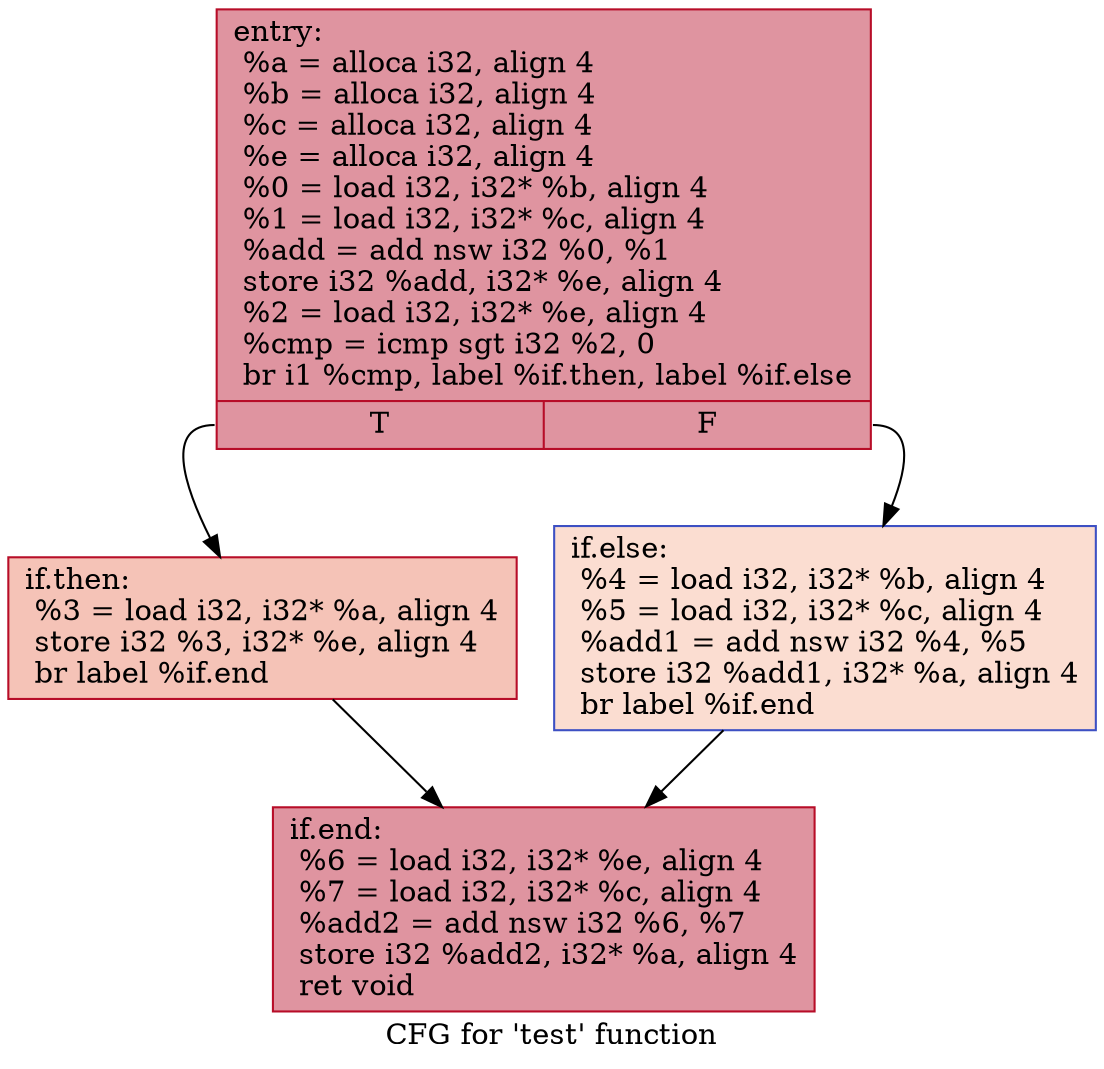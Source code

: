 digraph "CFG for 'test' function" {
	label="CFG for 'test' function";

	Node0x600000374040 [shape=record,color="#b70d28ff", style=filled, fillcolor="#b70d2870",label="{entry:\l  %a = alloca i32, align 4\l  %b = alloca i32, align 4\l  %c = alloca i32, align 4\l  %e = alloca i32, align 4\l  %0 = load i32, i32* %b, align 4\l  %1 = load i32, i32* %c, align 4\l  %add = add nsw i32 %0, %1\l  store i32 %add, i32* %e, align 4\l  %2 = load i32, i32* %e, align 4\l  %cmp = icmp sgt i32 %2, 0\l  br i1 %cmp, label %if.then, label %if.else\l|{<s0>T|<s1>F}}"];
	Node0x600000374040:s0 -> Node0x600000374080;
	Node0x600000374040:s1 -> Node0x6000003740c0;
	Node0x600000374080 [shape=record,color="#b70d28ff", style=filled, fillcolor="#e8765c70",label="{if.then:                                          \l  %3 = load i32, i32* %a, align 4\l  store i32 %3, i32* %e, align 4\l  br label %if.end\l}"];
	Node0x600000374080 -> Node0x600000374100;
	Node0x6000003740c0 [shape=record,color="#3d50c3ff", style=filled, fillcolor="#f7b39670",label="{if.else:                                          \l  %4 = load i32, i32* %b, align 4\l  %5 = load i32, i32* %c, align 4\l  %add1 = add nsw i32 %4, %5\l  store i32 %add1, i32* %a, align 4\l  br label %if.end\l}"];
	Node0x6000003740c0 -> Node0x600000374100;
	Node0x600000374100 [shape=record,color="#b70d28ff", style=filled, fillcolor="#b70d2870",label="{if.end:                                           \l  %6 = load i32, i32* %e, align 4\l  %7 = load i32, i32* %c, align 4\l  %add2 = add nsw i32 %6, %7\l  store i32 %add2, i32* %a, align 4\l  ret void\l}"];
}
